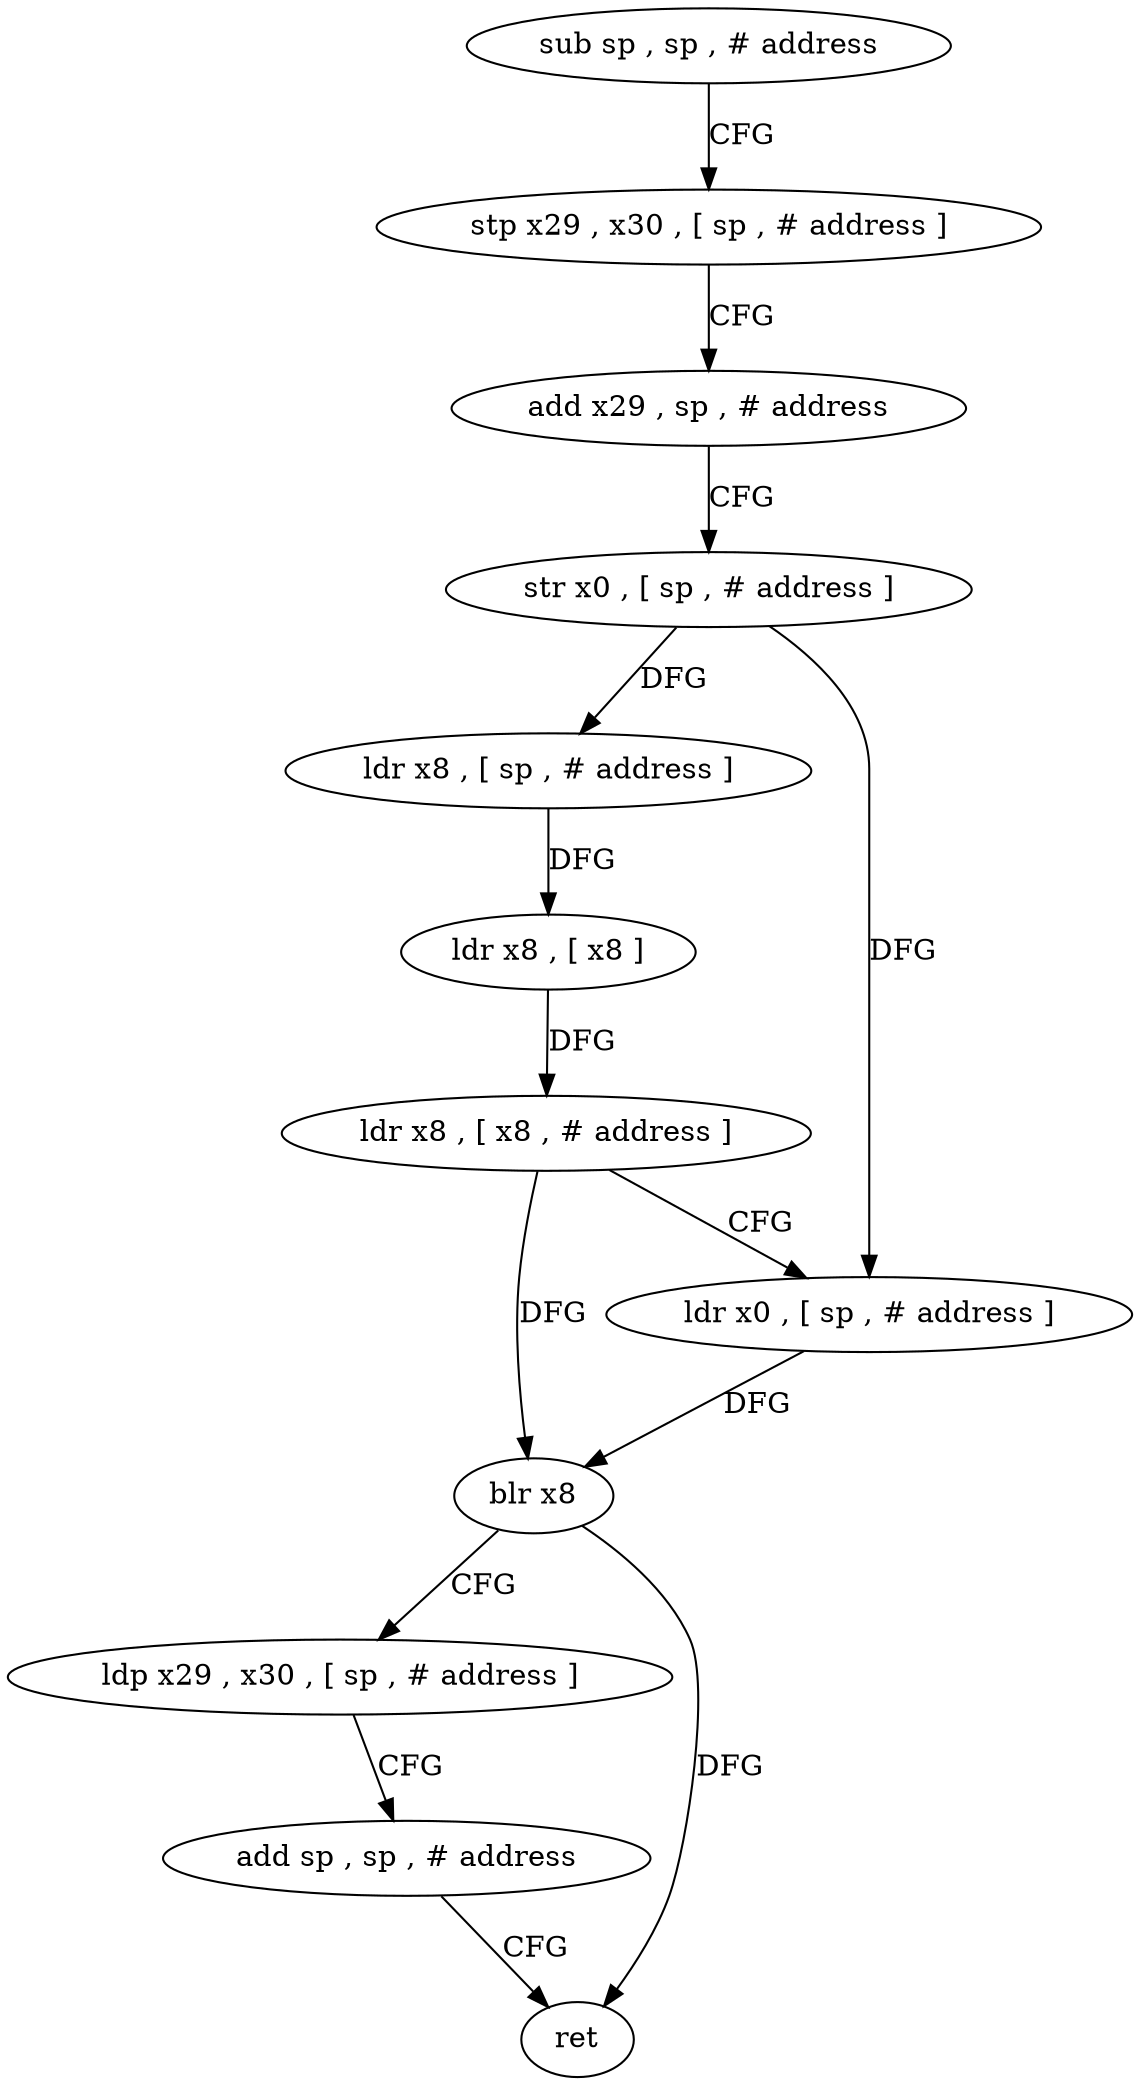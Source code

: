 digraph "func" {
"249152" [label = "sub sp , sp , # address" ]
"249156" [label = "stp x29 , x30 , [ sp , # address ]" ]
"249160" [label = "add x29 , sp , # address" ]
"249164" [label = "str x0 , [ sp , # address ]" ]
"249168" [label = "ldr x8 , [ sp , # address ]" ]
"249172" [label = "ldr x8 , [ x8 ]" ]
"249176" [label = "ldr x8 , [ x8 , # address ]" ]
"249180" [label = "ldr x0 , [ sp , # address ]" ]
"249184" [label = "blr x8" ]
"249188" [label = "ldp x29 , x30 , [ sp , # address ]" ]
"249192" [label = "add sp , sp , # address" ]
"249196" [label = "ret" ]
"249152" -> "249156" [ label = "CFG" ]
"249156" -> "249160" [ label = "CFG" ]
"249160" -> "249164" [ label = "CFG" ]
"249164" -> "249168" [ label = "DFG" ]
"249164" -> "249180" [ label = "DFG" ]
"249168" -> "249172" [ label = "DFG" ]
"249172" -> "249176" [ label = "DFG" ]
"249176" -> "249180" [ label = "CFG" ]
"249176" -> "249184" [ label = "DFG" ]
"249180" -> "249184" [ label = "DFG" ]
"249184" -> "249188" [ label = "CFG" ]
"249184" -> "249196" [ label = "DFG" ]
"249188" -> "249192" [ label = "CFG" ]
"249192" -> "249196" [ label = "CFG" ]
}
